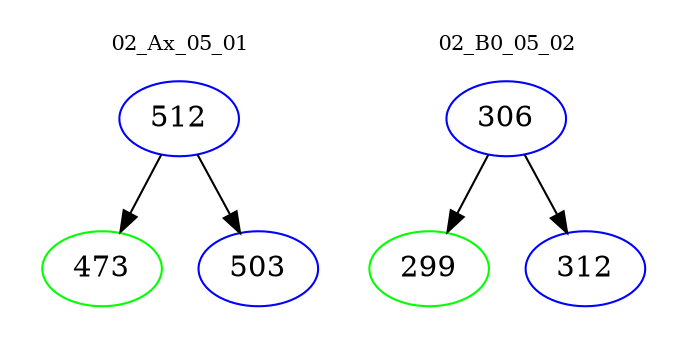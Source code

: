 digraph{
subgraph cluster_0 {
color = white
label = "02_Ax_05_01";
fontsize=10;
T0_512 [label="512", color="blue"]
T0_512 -> T0_473 [color="black"]
T0_473 [label="473", color="green"]
T0_512 -> T0_503 [color="black"]
T0_503 [label="503", color="blue"]
}
subgraph cluster_1 {
color = white
label = "02_B0_05_02";
fontsize=10;
T1_306 [label="306", color="blue"]
T1_306 -> T1_299 [color="black"]
T1_299 [label="299", color="green"]
T1_306 -> T1_312 [color="black"]
T1_312 [label="312", color="blue"]
}
}
